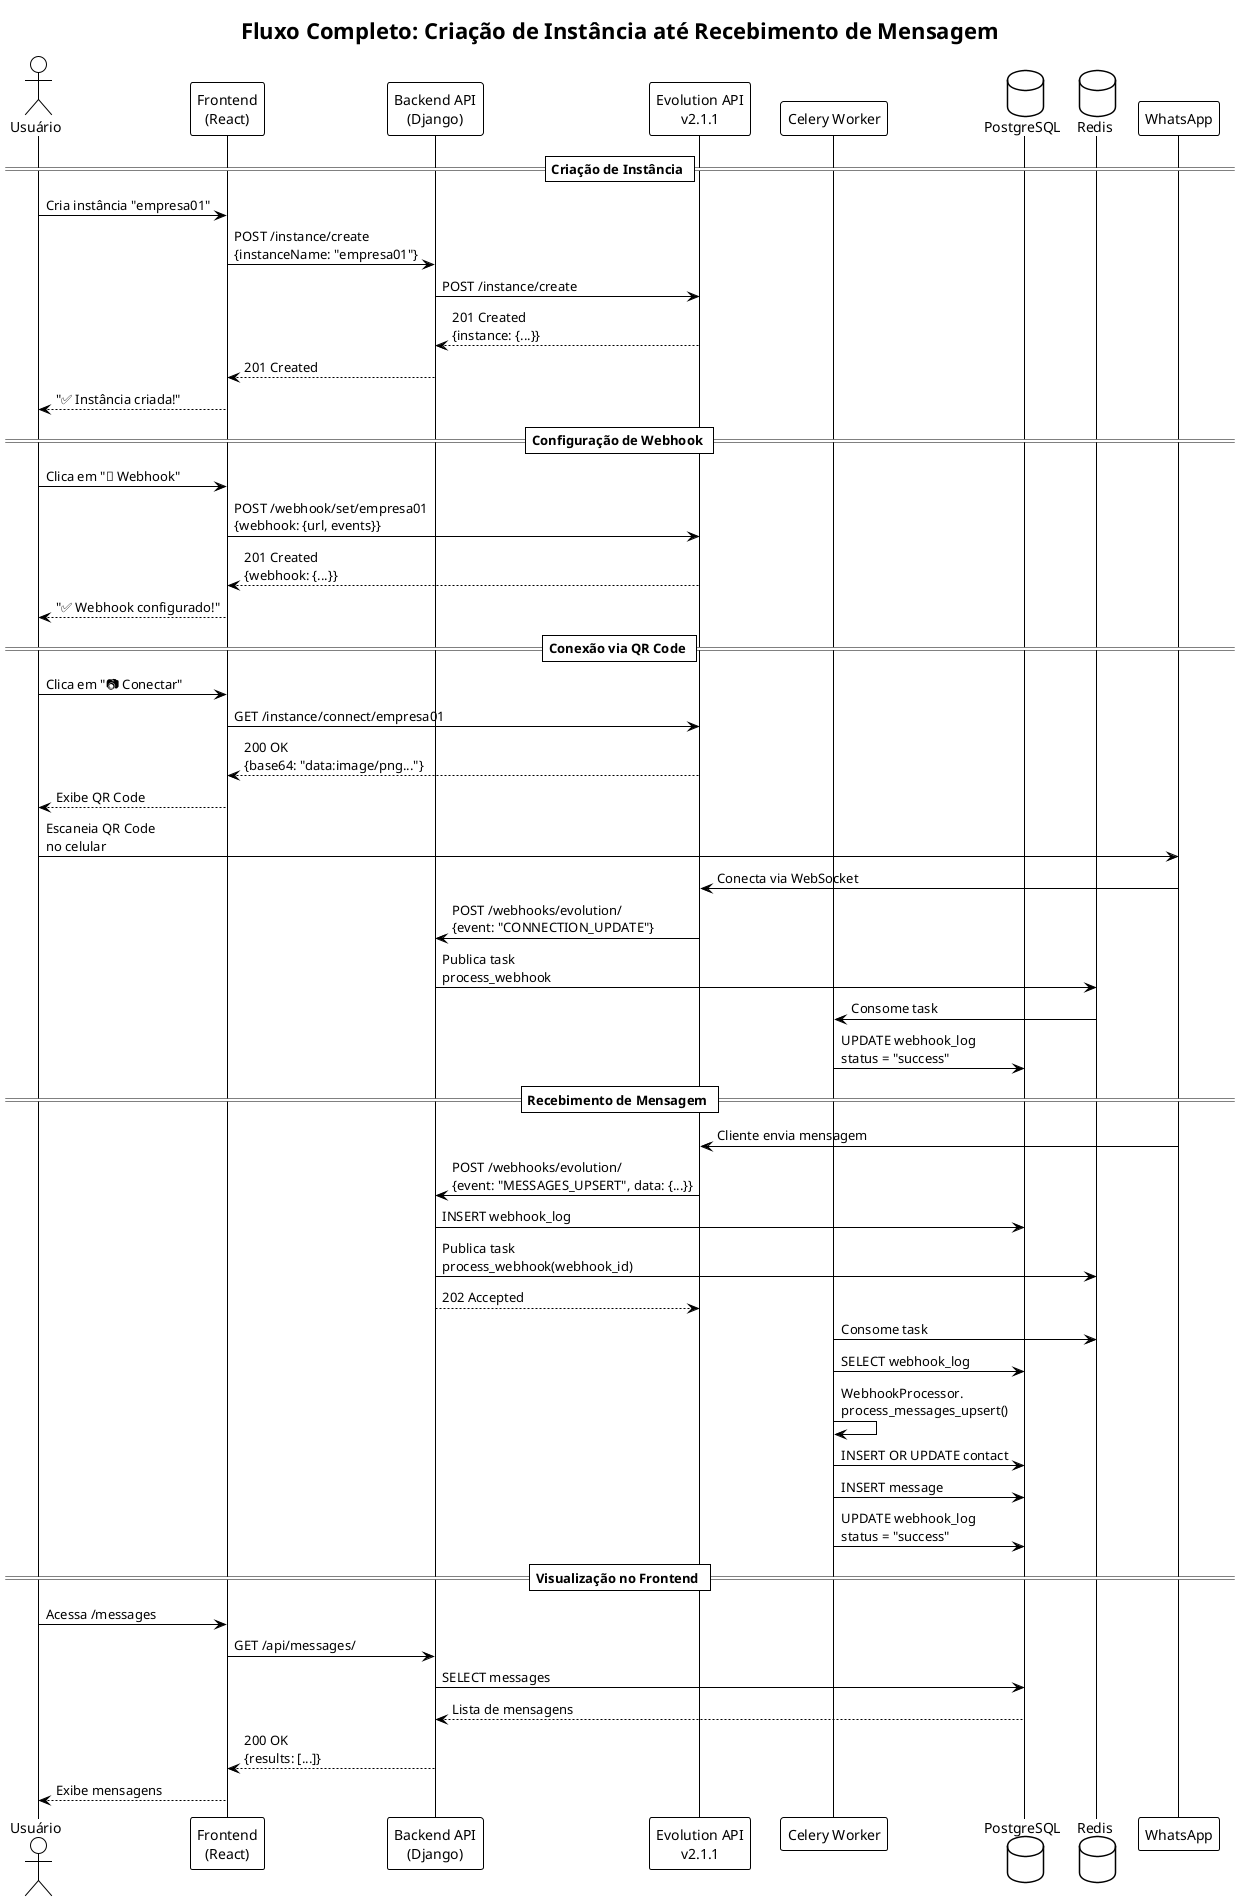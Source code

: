 @startuml WhatsApp Dashboard - Sequence Diagram
!theme plain

title Fluxo Completo: Criação de Instância até Recebimento de Mensagem

actor "Usuário" as user
participant "Frontend\n(React)" as frontend
participant "Backend API\n(Django)" as backend
participant "Evolution API\nv2.1.1" as evolution
participant "Celery Worker" as celery
database "PostgreSQL" as db
database "Redis" as redis
participant "WhatsApp" as whatsapp

== Criação de Instância ==
user -> frontend: Cria instância "empresa01"
frontend -> backend: POST /instance/create\n{instanceName: "empresa01"}
backend -> evolution: POST /instance/create
evolution --> backend: 201 Created\n{instance: {...}}
backend --> frontend: 201 Created
frontend --> user: "✅ Instância criada!"

== Configuração de Webhook ==
user -> frontend: Clica em "🔗 Webhook"
frontend -> evolution: POST /webhook/set/empresa01\n{webhook: {url, events}}
evolution --> frontend: 201 Created\n{webhook: {...}}
frontend --> user: "✅ Webhook configurado!"

== Conexão via QR Code ==
user -> frontend: Clica em "📷 Conectar"
frontend -> evolution: GET /instance/connect/empresa01
evolution --> frontend: 200 OK\n{base64: "data:image/png..."}
frontend --> user: Exibe QR Code
user -> whatsapp: Escaneia QR Code\nno celular
whatsapp -> evolution: Conecta via WebSocket
evolution -> backend: POST /webhooks/evolution/\n{event: "CONNECTION_UPDATE"}
backend -> redis: Publica task\nprocess_webhook
redis -> celery: Consome task
celery -> db: UPDATE webhook_log\nstatus = "success"

== Recebimento de Mensagem ==
whatsapp -> evolution: Cliente envia mensagem
evolution -> backend: POST /webhooks/evolution/\n{event: "MESSAGES_UPSERT", data: {...}}
backend -> db: INSERT webhook_log
backend -> redis: Publica task\nprocess_webhook(webhook_id)
backend --> evolution: 202 Accepted

celery -> redis: Consome task
celery -> db: SELECT webhook_log
celery -> celery: WebhookProcessor.\nprocess_messages_upsert()
celery -> db: INSERT OR UPDATE contact
celery -> db: INSERT message
celery -> db: UPDATE webhook_log\nstatus = "success"

== Visualização no Frontend ==
user -> frontend: Acessa /messages
frontend -> backend: GET /api/messages/
backend -> db: SELECT messages
db --> backend: Lista de mensagens
backend --> frontend: 200 OK\n{results: [...]}
frontend --> user: Exibe mensagens

@enduml